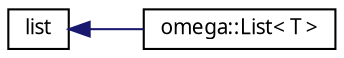 digraph G
{
  bgcolor="transparent";
  edge [fontname="FreeSans.ttf",fontsize="10",labelfontname="FreeSans.ttf",labelfontsize="10"];
  node [fontname="FreeSans.ttf",fontsize="10",shape=record];
  rankdir=LR;
  Node1 [label="list",height=0.2,width=0.4,color="black",URL="$classstd_1_1list.html"];
  Node1 -> Node2 [dir=back,color="midnightblue",fontsize="10",style="solid",fontname="FreeSans.ttf"];
  Node2 [label="omega::List\< T \>",height=0.2,width=0.4,color="black",URL="$classomega_1_1_list.html"];
}
